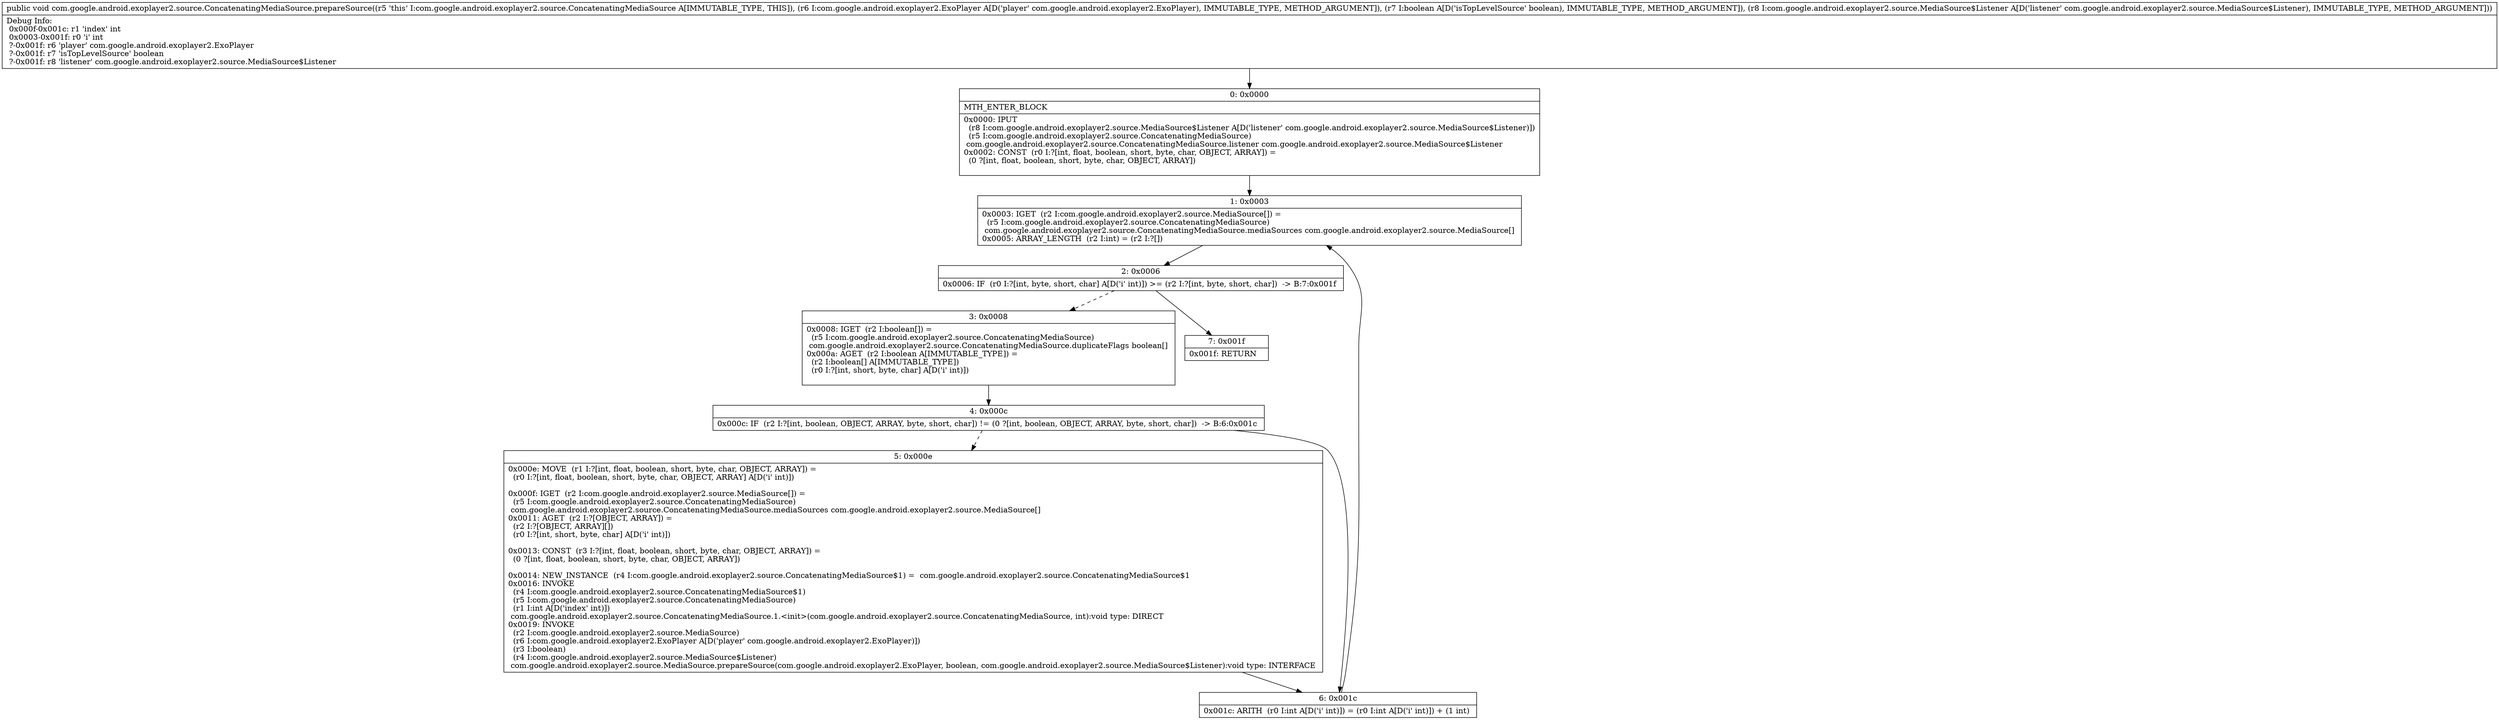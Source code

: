 digraph "CFG forcom.google.android.exoplayer2.source.ConcatenatingMediaSource.prepareSource(Lcom\/google\/android\/exoplayer2\/ExoPlayer;ZLcom\/google\/android\/exoplayer2\/source\/MediaSource$Listener;)V" {
Node_0 [shape=record,label="{0\:\ 0x0000|MTH_ENTER_BLOCK\l|0x0000: IPUT  \l  (r8 I:com.google.android.exoplayer2.source.MediaSource$Listener A[D('listener' com.google.android.exoplayer2.source.MediaSource$Listener)])\l  (r5 I:com.google.android.exoplayer2.source.ConcatenatingMediaSource)\l com.google.android.exoplayer2.source.ConcatenatingMediaSource.listener com.google.android.exoplayer2.source.MediaSource$Listener \l0x0002: CONST  (r0 I:?[int, float, boolean, short, byte, char, OBJECT, ARRAY]) = \l  (0 ?[int, float, boolean, short, byte, char, OBJECT, ARRAY])\l \l}"];
Node_1 [shape=record,label="{1\:\ 0x0003|0x0003: IGET  (r2 I:com.google.android.exoplayer2.source.MediaSource[]) = \l  (r5 I:com.google.android.exoplayer2.source.ConcatenatingMediaSource)\l com.google.android.exoplayer2.source.ConcatenatingMediaSource.mediaSources com.google.android.exoplayer2.source.MediaSource[] \l0x0005: ARRAY_LENGTH  (r2 I:int) = (r2 I:?[]) \l}"];
Node_2 [shape=record,label="{2\:\ 0x0006|0x0006: IF  (r0 I:?[int, byte, short, char] A[D('i' int)]) \>= (r2 I:?[int, byte, short, char])  \-\> B:7:0x001f \l}"];
Node_3 [shape=record,label="{3\:\ 0x0008|0x0008: IGET  (r2 I:boolean[]) = \l  (r5 I:com.google.android.exoplayer2.source.ConcatenatingMediaSource)\l com.google.android.exoplayer2.source.ConcatenatingMediaSource.duplicateFlags boolean[] \l0x000a: AGET  (r2 I:boolean A[IMMUTABLE_TYPE]) = \l  (r2 I:boolean[] A[IMMUTABLE_TYPE])\l  (r0 I:?[int, short, byte, char] A[D('i' int)])\l \l}"];
Node_4 [shape=record,label="{4\:\ 0x000c|0x000c: IF  (r2 I:?[int, boolean, OBJECT, ARRAY, byte, short, char]) != (0 ?[int, boolean, OBJECT, ARRAY, byte, short, char])  \-\> B:6:0x001c \l}"];
Node_5 [shape=record,label="{5\:\ 0x000e|0x000e: MOVE  (r1 I:?[int, float, boolean, short, byte, char, OBJECT, ARRAY]) = \l  (r0 I:?[int, float, boolean, short, byte, char, OBJECT, ARRAY] A[D('i' int)])\l \l0x000f: IGET  (r2 I:com.google.android.exoplayer2.source.MediaSource[]) = \l  (r5 I:com.google.android.exoplayer2.source.ConcatenatingMediaSource)\l com.google.android.exoplayer2.source.ConcatenatingMediaSource.mediaSources com.google.android.exoplayer2.source.MediaSource[] \l0x0011: AGET  (r2 I:?[OBJECT, ARRAY]) = \l  (r2 I:?[OBJECT, ARRAY][])\l  (r0 I:?[int, short, byte, char] A[D('i' int)])\l \l0x0013: CONST  (r3 I:?[int, float, boolean, short, byte, char, OBJECT, ARRAY]) = \l  (0 ?[int, float, boolean, short, byte, char, OBJECT, ARRAY])\l \l0x0014: NEW_INSTANCE  (r4 I:com.google.android.exoplayer2.source.ConcatenatingMediaSource$1) =  com.google.android.exoplayer2.source.ConcatenatingMediaSource$1 \l0x0016: INVOKE  \l  (r4 I:com.google.android.exoplayer2.source.ConcatenatingMediaSource$1)\l  (r5 I:com.google.android.exoplayer2.source.ConcatenatingMediaSource)\l  (r1 I:int A[D('index' int)])\l com.google.android.exoplayer2.source.ConcatenatingMediaSource.1.\<init\>(com.google.android.exoplayer2.source.ConcatenatingMediaSource, int):void type: DIRECT \l0x0019: INVOKE  \l  (r2 I:com.google.android.exoplayer2.source.MediaSource)\l  (r6 I:com.google.android.exoplayer2.ExoPlayer A[D('player' com.google.android.exoplayer2.ExoPlayer)])\l  (r3 I:boolean)\l  (r4 I:com.google.android.exoplayer2.source.MediaSource$Listener)\l com.google.android.exoplayer2.source.MediaSource.prepareSource(com.google.android.exoplayer2.ExoPlayer, boolean, com.google.android.exoplayer2.source.MediaSource$Listener):void type: INTERFACE \l}"];
Node_6 [shape=record,label="{6\:\ 0x001c|0x001c: ARITH  (r0 I:int A[D('i' int)]) = (r0 I:int A[D('i' int)]) + (1 int) \l}"];
Node_7 [shape=record,label="{7\:\ 0x001f|0x001f: RETURN   \l}"];
MethodNode[shape=record,label="{public void com.google.android.exoplayer2.source.ConcatenatingMediaSource.prepareSource((r5 'this' I:com.google.android.exoplayer2.source.ConcatenatingMediaSource A[IMMUTABLE_TYPE, THIS]), (r6 I:com.google.android.exoplayer2.ExoPlayer A[D('player' com.google.android.exoplayer2.ExoPlayer), IMMUTABLE_TYPE, METHOD_ARGUMENT]), (r7 I:boolean A[D('isTopLevelSource' boolean), IMMUTABLE_TYPE, METHOD_ARGUMENT]), (r8 I:com.google.android.exoplayer2.source.MediaSource$Listener A[D('listener' com.google.android.exoplayer2.source.MediaSource$Listener), IMMUTABLE_TYPE, METHOD_ARGUMENT]))  | Debug Info:\l  0x000f\-0x001c: r1 'index' int\l  0x0003\-0x001f: r0 'i' int\l  ?\-0x001f: r6 'player' com.google.android.exoplayer2.ExoPlayer\l  ?\-0x001f: r7 'isTopLevelSource' boolean\l  ?\-0x001f: r8 'listener' com.google.android.exoplayer2.source.MediaSource$Listener\l}"];
MethodNode -> Node_0;
Node_0 -> Node_1;
Node_1 -> Node_2;
Node_2 -> Node_3[style=dashed];
Node_2 -> Node_7;
Node_3 -> Node_4;
Node_4 -> Node_5[style=dashed];
Node_4 -> Node_6;
Node_5 -> Node_6;
Node_6 -> Node_1;
}

